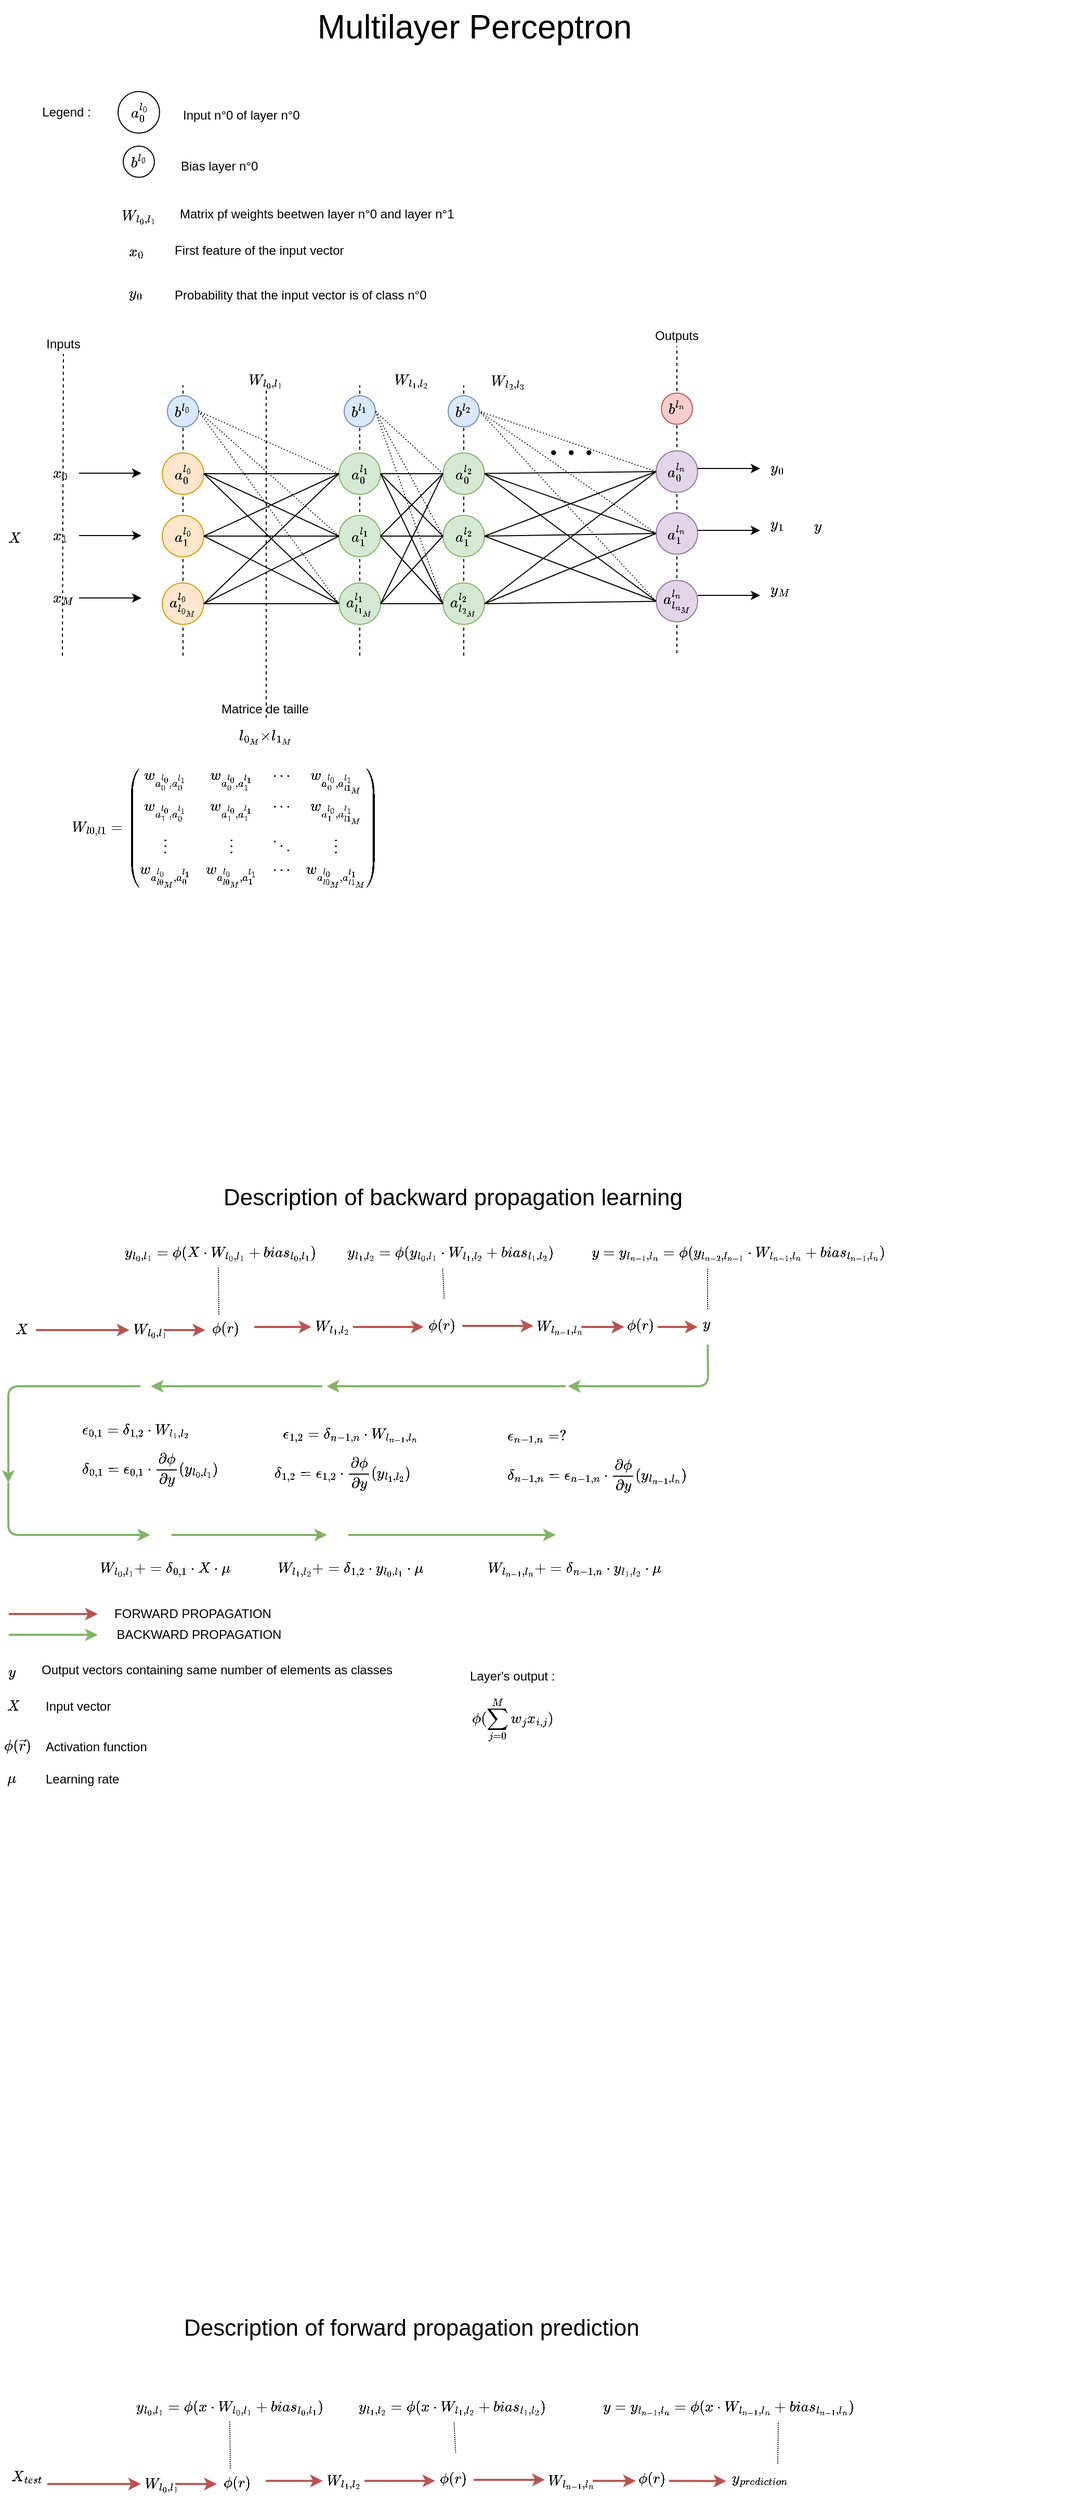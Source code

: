 <mxfile version="12.0.0" type="device" pages="1"><diagram id="qkWqabvN4PiYcVfPmbqy" name="Page-1"><mxGraphModel dx="712" dy="1477" grid="1" gridSize="10" guides="1" tooltips="1" connect="1" arrows="1" fold="1" page="1" pageScale="1" pageWidth="850" pageHeight="1100" math="1" shadow="0"><root><mxCell id="0"/><mxCell id="1" parent="0"/><mxCell id="T4-kVo7avTGP61vdLJUo-23" value="" style="endArrow=none;dashed=1;html=1;" parent="1" edge="1"><mxGeometry width="50" height="50" relative="1" as="geometry"><mxPoint x="182" y="-462.5" as="sourcePoint"/><mxPoint x="182" y="-722.5" as="targetPoint"/></mxGeometry></mxCell><mxCell id="T4-kVo7avTGP61vdLJUo-3" value="Multilayer Perceptron" style="text;html=1;strokeColor=none;fillColor=none;align=center;verticalAlign=middle;whiteSpace=wrap;rounded=0;fontSize=32;" parent="1" vertex="1"><mxGeometry x="255" y="-1092.5" width="415" height="50" as="geometry"/></mxCell><mxCell id="T4-kVo7avTGP61vdLJUo-12" value="" style="endArrow=classic;html=1;" parent="1" edge="1"><mxGeometry width="50" height="50" relative="1" as="geometry"><mxPoint x="82" y="-638" as="sourcePoint"/><mxPoint x="142" y="-638" as="targetPoint"/></mxGeometry></mxCell><mxCell id="T4-kVo7avTGP61vdLJUo-13" value="&lt;div&gt;$$x_{0}$$&lt;/div&gt;" style="text;html=1;spacing=5;spacingTop=-10;whiteSpace=wrap;overflow=hidden;fillColor=none;strokeColor=none;shadow=0;rounded=0;verticalAlign=middle" parent="1" vertex="1"><mxGeometry x="52" y="-652.5" width="30" height="30" as="geometry"/></mxCell><mxCell id="T4-kVo7avTGP61vdLJUo-14" value="" style="endArrow=classic;html=1;" parent="1" edge="1"><mxGeometry width="50" height="50" relative="1" as="geometry"><mxPoint x="82" y="-578" as="sourcePoint"/><mxPoint x="142" y="-578" as="targetPoint"/></mxGeometry></mxCell><mxCell id="T4-kVo7avTGP61vdLJUo-15" value="&lt;div&gt;$$x_{1}$$&lt;/div&gt;" style="text;html=1;spacing=5;spacingTop=-10;whiteSpace=wrap;overflow=hidden;fillColor=none;strokeColor=none;shadow=0;rounded=0;verticalAlign=middle" parent="1" vertex="1"><mxGeometry x="52" y="-592.5" width="30" height="30" as="geometry"/></mxCell><mxCell id="T4-kVo7avTGP61vdLJUo-16" value="" style="endArrow=classic;html=1;" parent="1" edge="1"><mxGeometry width="50" height="50" relative="1" as="geometry"><mxPoint x="82" y="-518" as="sourcePoint"/><mxPoint x="142" y="-518" as="targetPoint"/></mxGeometry></mxCell><mxCell id="T4-kVo7avTGP61vdLJUo-17" value="&lt;div&gt;$$x_{M}$$&lt;/div&gt;" style="text;html=1;spacing=5;spacingTop=-10;whiteSpace=wrap;overflow=hidden;fillColor=none;strokeColor=none;shadow=0;rounded=0;verticalAlign=middle" parent="1" vertex="1"><mxGeometry x="52" y="-532.5" width="30" height="30" as="geometry"/></mxCell><mxCell id="T4-kVo7avTGP61vdLJUo-18" value="$$a_0^{l_0}$$" style="ellipse;whiteSpace=wrap;html=1;aspect=fixed;fillColor=#ffe6cc;strokeColor=#d79b00;" parent="1" vertex="1"><mxGeometry x="162" y="-657.5" width="40" height="40" as="geometry"/></mxCell><mxCell id="T4-kVo7avTGP61vdLJUo-20" value="$$a_1^{l_0}$$" style="ellipse;whiteSpace=wrap;html=1;aspect=fixed;fillColor=#ffe6cc;strokeColor=#d79b00;" parent="1" vertex="1"><mxGeometry x="162" y="-597.5" width="40" height="40" as="geometry"/></mxCell><mxCell id="T4-kVo7avTGP61vdLJUo-21" value="&lt;div&gt;$$a_{l_{0_M}}^{l_0}$$&lt;/div&gt;" style="ellipse;whiteSpace=wrap;html=1;aspect=fixed;fillColor=#ffe6cc;strokeColor=#d79b00;" parent="1" vertex="1"><mxGeometry x="162" y="-532.5" width="40" height="40" as="geometry"/></mxCell><mxCell id="T4-kVo7avTGP61vdLJUo-22" value="$$b^{l_0}$$" style="ellipse;whiteSpace=wrap;html=1;aspect=fixed;fillColor=#dae8fc;strokeColor=#6c8ebf;" parent="1" vertex="1"><mxGeometry x="167" y="-712.5" width="30" height="30" as="geometry"/></mxCell><mxCell id="T4-kVo7avTGP61vdLJUo-24" value="$$W_{l_0,l_1}$$" style="text;html=1;strokeColor=none;fillColor=none;align=center;verticalAlign=middle;whiteSpace=wrap;rounded=0;" parent="1" vertex="1"><mxGeometry x="242" y="-737.5" width="40" height="20" as="geometry"/></mxCell><mxCell id="T4-kVo7avTGP61vdLJUo-25" value="" style="endArrow=none;dashed=1;html=1;" parent="1" edge="1"><mxGeometry width="50" height="50" relative="1" as="geometry"><mxPoint x="352" y="-462.5" as="sourcePoint"/><mxPoint x="352" y="-722.5" as="targetPoint"/></mxGeometry></mxCell><mxCell id="T4-kVo7avTGP61vdLJUo-26" value="$$a_0^{l_1}$$" style="ellipse;whiteSpace=wrap;html=1;aspect=fixed;fillColor=#d5e8d4;strokeColor=#82b366;" parent="1" vertex="1"><mxGeometry x="332" y="-657.5" width="40" height="40" as="geometry"/></mxCell><mxCell id="T4-kVo7avTGP61vdLJUo-27" value="$$a_1^{l_1}$$" style="ellipse;whiteSpace=wrap;html=1;aspect=fixed;fillColor=#d5e8d4;strokeColor=#82b366;" parent="1" vertex="1"><mxGeometry x="332" y="-597.5" width="40" height="40" as="geometry"/></mxCell><mxCell id="T4-kVo7avTGP61vdLJUo-28" value="&lt;div&gt;$$a_{l_{1_M}}^{l_1}$$&lt;/div&gt;" style="ellipse;whiteSpace=wrap;html=1;aspect=fixed;fillColor=#d5e8d4;strokeColor=#82b366;" parent="1" vertex="1"><mxGeometry x="332" y="-532.5" width="40" height="40" as="geometry"/></mxCell><mxCell id="T4-kVo7avTGP61vdLJUo-29" value="$$b^{l_1}$$" style="ellipse;whiteSpace=wrap;html=1;aspect=fixed;fillColor=#dae8fc;strokeColor=#6c8ebf;" parent="1" vertex="1"><mxGeometry x="337" y="-712.5" width="30" height="30" as="geometry"/></mxCell><mxCell id="T4-kVo7avTGP61vdLJUo-30" value="$$W_{l_1,l_2}$$" style="text;html=1;strokeColor=none;fillColor=none;align=center;verticalAlign=middle;whiteSpace=wrap;rounded=0;" parent="1" vertex="1"><mxGeometry x="382" y="-737.5" width="40" height="20" as="geometry"/></mxCell><mxCell id="T4-kVo7avTGP61vdLJUo-31" value="" style="endArrow=none;dashed=1;html=1;" parent="1" edge="1"><mxGeometry width="50" height="50" relative="1" as="geometry"><mxPoint x="452" y="-462.5" as="sourcePoint"/><mxPoint x="452" y="-722.5" as="targetPoint"/></mxGeometry></mxCell><mxCell id="T4-kVo7avTGP61vdLJUo-32" value="$$a_0^{l_2}$$" style="ellipse;whiteSpace=wrap;html=1;aspect=fixed;fillColor=#d5e8d4;strokeColor=#82b366;" parent="1" vertex="1"><mxGeometry x="432" y="-657.5" width="40" height="40" as="geometry"/></mxCell><mxCell id="T4-kVo7avTGP61vdLJUo-33" value="$$a_1^{l_2}$$" style="ellipse;whiteSpace=wrap;html=1;aspect=fixed;fillColor=#d5e8d4;strokeColor=#82b366;" parent="1" vertex="1"><mxGeometry x="432" y="-597.5" width="40" height="40" as="geometry"/></mxCell><mxCell id="T4-kVo7avTGP61vdLJUo-34" value="&lt;div&gt;$$a_{l_{2_M}}^{l_2}$$&lt;/div&gt;" style="ellipse;whiteSpace=wrap;html=1;aspect=fixed;fillColor=#d5e8d4;strokeColor=#82b366;" parent="1" vertex="1"><mxGeometry x="432" y="-532.5" width="40" height="40" as="geometry"/></mxCell><mxCell id="T4-kVo7avTGP61vdLJUo-35" value="$$b^{l_2}$$" style="ellipse;whiteSpace=wrap;html=1;aspect=fixed;fillColor=#dae8fc;strokeColor=#6c8ebf;" parent="1" vertex="1"><mxGeometry x="437" y="-712.5" width="30" height="30" as="geometry"/></mxCell><mxCell id="T4-kVo7avTGP61vdLJUo-36" value="&lt;div&gt;$$W_{l_2,l_3}$$&lt;/div&gt;" style="text;html=1;strokeColor=none;fillColor=none;align=center;verticalAlign=middle;whiteSpace=wrap;rounded=0;" parent="1" vertex="1"><mxGeometry x="474.5" y="-736.5" width="40" height="20" as="geometry"/></mxCell><mxCell id="T4-kVo7avTGP61vdLJUo-37" value="" style="endArrow=none;dashed=1;html=1;entryX=0.5;entryY=1;entryDx=0;entryDy=0;" parent="1" target="T4-kVo7avTGP61vdLJUo-45" edge="1"><mxGeometry width="50" height="50" relative="1" as="geometry"><mxPoint x="657" y="-465" as="sourcePoint"/><mxPoint x="657" y="-725" as="targetPoint"/></mxGeometry></mxCell><mxCell id="T4-kVo7avTGP61vdLJUo-38" value="$$a_0^{l_n}$$" style="ellipse;whiteSpace=wrap;html=1;aspect=fixed;fillColor=#e1d5e7;strokeColor=#9673a6;" parent="1" vertex="1"><mxGeometry x="637" y="-659.5" width="40" height="40" as="geometry"/></mxCell><mxCell id="T4-kVo7avTGP61vdLJUo-39" value="$$a_1^{l_n}$$" style="ellipse;whiteSpace=wrap;html=1;aspect=fixed;fillColor=#e1d5e7;strokeColor=#9673a6;" parent="1" vertex="1"><mxGeometry x="637" y="-600" width="40" height="40" as="geometry"/></mxCell><mxCell id="T4-kVo7avTGP61vdLJUo-40" value="&lt;div&gt;$$a_{l_{n_M}}^{l_n}$$&lt;/div&gt;" style="ellipse;whiteSpace=wrap;html=1;aspect=fixed;fillColor=#e1d5e7;strokeColor=#9673a6;" parent="1" vertex="1"><mxGeometry x="637" y="-535" width="40" height="40" as="geometry"/></mxCell><mxCell id="T4-kVo7avTGP61vdLJUo-41" value="$$b^{l_n}$$" style="ellipse;whiteSpace=wrap;html=1;aspect=fixed;fillColor=#f8cecc;strokeColor=#b85450;" parent="1" vertex="1"><mxGeometry x="642" y="-715" width="30" height="30" as="geometry"/></mxCell><mxCell id="T4-kVo7avTGP61vdLJUo-44" value="Inputs" style="text;html=1;strokeColor=none;fillColor=none;align=center;verticalAlign=middle;whiteSpace=wrap;rounded=0;" parent="1" vertex="1"><mxGeometry x="47" y="-772.5" width="40" height="20" as="geometry"/></mxCell><mxCell id="T4-kVo7avTGP61vdLJUo-45" value="Outputs" style="text;html=1;strokeColor=none;fillColor=none;align=center;verticalAlign=middle;whiteSpace=wrap;rounded=0;" parent="1" vertex="1"><mxGeometry x="637" y="-780" width="40" height="20" as="geometry"/></mxCell><mxCell id="T4-kVo7avTGP61vdLJUo-48" value="" style="endArrow=none;dashed=1;html=1;entryX=0.5;entryY=1;entryDx=0;entryDy=0;" parent="1" target="T4-kVo7avTGP61vdLJUo-44" edge="1"><mxGeometry width="50" height="50" relative="1" as="geometry"><mxPoint x="66" y="-462.5" as="sourcePoint"/><mxPoint x="66" y="-722.5" as="targetPoint"/></mxGeometry></mxCell><mxCell id="T4-kVo7avTGP61vdLJUo-49" value="" style="endArrow=none;dashed=1;html=1;dashPattern=1 2;entryX=1;entryY=0.5;entryDx=0;entryDy=0;exitX=0;exitY=0.5;exitDx=0;exitDy=0;" parent="1" source="T4-kVo7avTGP61vdLJUo-26" target="T4-kVo7avTGP61vdLJUo-22" edge="1"><mxGeometry width="50" height="50" relative="1" as="geometry"><mxPoint x="42" y="-392.5" as="sourcePoint"/><mxPoint x="92" y="-442.5" as="targetPoint"/></mxGeometry></mxCell><mxCell id="T4-kVo7avTGP61vdLJUo-50" value="" style="endArrow=none;dashed=1;html=1;dashPattern=1 2;entryX=1;entryY=0.5;entryDx=0;entryDy=0;exitX=0;exitY=0.5;exitDx=0;exitDy=0;" parent="1" source="T4-kVo7avTGP61vdLJUo-27" target="T4-kVo7avTGP61vdLJUo-22" edge="1"><mxGeometry width="50" height="50" relative="1" as="geometry"><mxPoint x="342" y="-627.5" as="sourcePoint"/><mxPoint x="207" y="-687.5" as="targetPoint"/></mxGeometry></mxCell><mxCell id="T4-kVo7avTGP61vdLJUo-51" value="" style="endArrow=none;dashed=1;html=1;dashPattern=1 2;entryX=1;entryY=0.5;entryDx=0;entryDy=0;exitX=0;exitY=0.5;exitDx=0;exitDy=0;" parent="1" source="T4-kVo7avTGP61vdLJUo-28" target="T4-kVo7avTGP61vdLJUo-22" edge="1"><mxGeometry width="50" height="50" relative="1" as="geometry"><mxPoint x="342" y="-567.5" as="sourcePoint"/><mxPoint x="207" y="-687.5" as="targetPoint"/></mxGeometry></mxCell><mxCell id="T4-kVo7avTGP61vdLJUo-52" value="" style="endArrow=none;html=1;entryX=0;entryY=0.5;entryDx=0;entryDy=0;exitX=1;exitY=0.5;exitDx=0;exitDy=0;" parent="1" source="T4-kVo7avTGP61vdLJUo-18" target="T4-kVo7avTGP61vdLJUo-26" edge="1"><mxGeometry width="50" height="50" relative="1" as="geometry"><mxPoint x="42" y="-392.5" as="sourcePoint"/><mxPoint x="92" y="-442.5" as="targetPoint"/></mxGeometry></mxCell><mxCell id="T4-kVo7avTGP61vdLJUo-53" value="" style="endArrow=none;html=1;entryX=0;entryY=0.5;entryDx=0;entryDy=0;exitX=1;exitY=0.5;exitDx=0;exitDy=0;" parent="1" source="T4-kVo7avTGP61vdLJUo-18" target="T4-kVo7avTGP61vdLJUo-27" edge="1"><mxGeometry width="50" height="50" relative="1" as="geometry"><mxPoint x="212" y="-627.5" as="sourcePoint"/><mxPoint x="342" y="-627.5" as="targetPoint"/></mxGeometry></mxCell><mxCell id="T4-kVo7avTGP61vdLJUo-54" value="" style="endArrow=none;html=1;entryX=0;entryY=0.5;entryDx=0;entryDy=0;exitX=1;exitY=0.5;exitDx=0;exitDy=0;" parent="1" source="T4-kVo7avTGP61vdLJUo-18" target="T4-kVo7avTGP61vdLJUo-28" edge="1"><mxGeometry width="50" height="50" relative="1" as="geometry"><mxPoint x="212" y="-627.5" as="sourcePoint"/><mxPoint x="342" y="-567.5" as="targetPoint"/></mxGeometry></mxCell><mxCell id="T4-kVo7avTGP61vdLJUo-55" value="" style="endArrow=none;html=1;entryX=0;entryY=0.5;entryDx=0;entryDy=0;" parent="1" source="T4-kVo7avTGP61vdLJUo-28" target="T4-kVo7avTGP61vdLJUo-34" edge="1"><mxGeometry width="50" height="50" relative="1" as="geometry"><mxPoint x="212" y="-627.5" as="sourcePoint"/><mxPoint x="342" y="-502.5" as="targetPoint"/></mxGeometry></mxCell><mxCell id="T4-kVo7avTGP61vdLJUo-58" value="" style="endArrow=none;html=1;exitX=1;exitY=0.5;exitDx=0;exitDy=0;" parent="1" source="T4-kVo7avTGP61vdLJUo-27" target="T4-kVo7avTGP61vdLJUo-33" edge="1"><mxGeometry width="50" height="50" relative="1" as="geometry"><mxPoint x="382.0" y="-502.5" as="sourcePoint"/><mxPoint x="422" y="-502.5" as="targetPoint"/></mxGeometry></mxCell><mxCell id="T4-kVo7avTGP61vdLJUo-59" value="" style="endArrow=none;html=1;exitX=1;exitY=0.5;exitDx=0;exitDy=0;entryX=0;entryY=0.5;entryDx=0;entryDy=0;" parent="1" source="T4-kVo7avTGP61vdLJUo-26" target="T4-kVo7avTGP61vdLJUo-32" edge="1"><mxGeometry width="50" height="50" relative="1" as="geometry"><mxPoint x="382.0" y="-567.5" as="sourcePoint"/><mxPoint x="422" y="-567.5" as="targetPoint"/></mxGeometry></mxCell><mxCell id="T4-kVo7avTGP61vdLJUo-60" value="" style="endArrow=none;html=1;exitX=1;exitY=0.5;exitDx=0;exitDy=0;entryX=0;entryY=0.5;entryDx=0;entryDy=0;" parent="1" source="T4-kVo7avTGP61vdLJUo-26" target="T4-kVo7avTGP61vdLJUo-33" edge="1"><mxGeometry width="50" height="50" relative="1" as="geometry"><mxPoint x="392.0" y="-557.5" as="sourcePoint"/><mxPoint x="432" y="-557.5" as="targetPoint"/></mxGeometry></mxCell><mxCell id="T4-kVo7avTGP61vdLJUo-61" value="" style="endArrow=none;html=1;exitX=1;exitY=0.5;exitDx=0;exitDy=0;entryX=0;entryY=0.5;entryDx=0;entryDy=0;" parent="1" source="T4-kVo7avTGP61vdLJUo-26" target="T4-kVo7avTGP61vdLJUo-34" edge="1"><mxGeometry width="50" height="50" relative="1" as="geometry"><mxPoint x="382.0" y="-627.5" as="sourcePoint"/><mxPoint x="422" y="-567.5" as="targetPoint"/></mxGeometry></mxCell><mxCell id="T4-kVo7avTGP61vdLJUo-62" value="" style="endArrow=none;html=1;exitX=1;exitY=0.5;exitDx=0;exitDy=0;entryX=0;entryY=0.5;entryDx=0;entryDy=0;" parent="1" source="T4-kVo7avTGP61vdLJUo-28" target="T4-kVo7avTGP61vdLJUo-33" edge="1"><mxGeometry width="50" height="50" relative="1" as="geometry"><mxPoint x="382.0" y="-627.5" as="sourcePoint"/><mxPoint x="422" y="-502.5" as="targetPoint"/></mxGeometry></mxCell><mxCell id="T4-kVo7avTGP61vdLJUo-63" value="" style="endArrow=none;html=1;exitX=1;exitY=0.5;exitDx=0;exitDy=0;entryX=0;entryY=0.5;entryDx=0;entryDy=0;" parent="1" source="T4-kVo7avTGP61vdLJUo-28" target="T4-kVo7avTGP61vdLJUo-32" edge="1"><mxGeometry width="50" height="50" relative="1" as="geometry"><mxPoint x="382.0" y="-502.5" as="sourcePoint"/><mxPoint x="422" y="-567.5" as="targetPoint"/></mxGeometry></mxCell><mxCell id="T4-kVo7avTGP61vdLJUo-64" value="" style="endArrow=none;html=1;exitX=1;exitY=0.5;exitDx=0;exitDy=0;entryX=0;entryY=0.5;entryDx=0;entryDy=0;" parent="1" source="T4-kVo7avTGP61vdLJUo-27" target="T4-kVo7avTGP61vdLJUo-32" edge="1"><mxGeometry width="50" height="50" relative="1" as="geometry"><mxPoint x="382.0" y="-502.5" as="sourcePoint"/><mxPoint x="422" y="-627.5" as="targetPoint"/></mxGeometry></mxCell><mxCell id="T4-kVo7avTGP61vdLJUo-65" value="" style="endArrow=none;html=1;exitX=1;exitY=0.5;exitDx=0;exitDy=0;entryX=0;entryY=0.5;entryDx=0;entryDy=0;" parent="1" source="T4-kVo7avTGP61vdLJUo-27" target="T4-kVo7avTGP61vdLJUo-34" edge="1"><mxGeometry width="50" height="50" relative="1" as="geometry"><mxPoint x="382.0" y="-567.5" as="sourcePoint"/><mxPoint x="422" y="-627.5" as="targetPoint"/></mxGeometry></mxCell><mxCell id="T4-kVo7avTGP61vdLJUo-66" value="" style="endArrow=none;dashed=1;html=1;dashPattern=1 2;entryX=1;entryY=0.5;entryDx=0;entryDy=0;exitX=0;exitY=0.5;exitDx=0;exitDy=0;" parent="1" source="T4-kVo7avTGP61vdLJUo-32" target="T4-kVo7avTGP61vdLJUo-29" edge="1"><mxGeometry width="50" height="50" relative="1" as="geometry"><mxPoint x="342.0" y="-627.5" as="sourcePoint"/><mxPoint x="207.0" y="-687.5" as="targetPoint"/></mxGeometry></mxCell><mxCell id="T4-kVo7avTGP61vdLJUo-67" value="" style="endArrow=none;dashed=1;html=1;dashPattern=1 2;entryX=1;entryY=0.5;entryDx=0;entryDy=0;exitX=0;exitY=0.5;exitDx=0;exitDy=0;" parent="1" source="T4-kVo7avTGP61vdLJUo-33" target="T4-kVo7avTGP61vdLJUo-29" edge="1"><mxGeometry width="50" height="50" relative="1" as="geometry"><mxPoint x="422" y="-627.5" as="sourcePoint"/><mxPoint x="377" y="-687.5" as="targetPoint"/></mxGeometry></mxCell><mxCell id="T4-kVo7avTGP61vdLJUo-68" value="" style="endArrow=none;dashed=1;html=1;dashPattern=1 2;entryX=1;entryY=0.5;entryDx=0;entryDy=0;exitX=0;exitY=0.5;exitDx=0;exitDy=0;" parent="1" source="T4-kVo7avTGP61vdLJUo-34" target="T4-kVo7avTGP61vdLJUo-29" edge="1"><mxGeometry width="50" height="50" relative="1" as="geometry"><mxPoint x="422" y="-567.5" as="sourcePoint"/><mxPoint x="377" y="-687.5" as="targetPoint"/></mxGeometry></mxCell><mxCell id="T4-kVo7avTGP61vdLJUo-78" value="$$W_{l0,l1} =&lt;br&gt; \begin{pmatrix}&lt;br&gt;  w_{a_0^{l_0},a_0^{l_1}} &amp;amp; w_{a_0^{l_0},a_1^{l_1}} &amp;amp; \cdots &amp;amp; w_{a_0^{l_0},a_{l1_M}^{l_1}} \\&lt;br&gt;w_{a_1^{l_0},a_0^{l_1}} &amp;amp; w_{a_1^{l_0},a_1^{l_1}} &amp;amp; \cdots &amp;amp; w_{a_1^{l_0},a_{l1_M}^{l_1}} \\&lt;br&gt;  \vdots  &amp;amp; \vdots  &amp;amp; \ddots &amp;amp; \vdots  \\&lt;br&gt;w_{a_{l0_M}^{l_0},a_0^{l_1}} &amp;amp; w_{a_{l0_M}^{l_0},a_1^{l_1}} &amp;amp; \cdots &amp;amp; w_{a_{l0_M}^{l_0},a_{l1_M}^{l_1}}&lt;br&gt; \end{pmatrix}$$" style="text;html=1;spacing=5;spacingTop=-10;whiteSpace=wrap;overflow=hidden;fillColor=none;strokeColor=none;shadow=0;rounded=0;verticalAlign=middle" parent="1" vertex="1"><mxGeometry x="70" y="-372.5" width="352" height="160" as="geometry"/></mxCell><mxCell id="T4-kVo7avTGP61vdLJUo-79" value="" style="endArrow=none;html=1;entryX=0.5;entryY=1;entryDx=0;entryDy=0;dashed=1;" parent="1" target="T4-kVo7avTGP61vdLJUo-24" edge="1"><mxGeometry width="50" height="50" relative="1" as="geometry"><mxPoint x="262" y="-402.5" as="sourcePoint"/><mxPoint x="92" y="-212.5" as="targetPoint"/></mxGeometry></mxCell><mxCell id="T4-kVo7avTGP61vdLJUo-80" value="Legend :" style="text;html=1;strokeColor=none;fillColor=none;align=center;verticalAlign=middle;whiteSpace=wrap;rounded=0;" parent="1" vertex="1"><mxGeometry x="39.5" y="-997.5" width="60" height="25" as="geometry"/></mxCell><mxCell id="T4-kVo7avTGP61vdLJUo-81" value="$$a_0^{l_0}$$" style="ellipse;whiteSpace=wrap;html=1;aspect=fixed;" parent="1" vertex="1"><mxGeometry x="119.5" y="-1005" width="40" height="40" as="geometry"/></mxCell><mxCell id="T4-kVo7avTGP61vdLJUo-82" value="Input n°0 of layer n°0" style="text;html=1;strokeColor=none;fillColor=none;align=left;verticalAlign=middle;whiteSpace=wrap;rounded=0;" parent="1" vertex="1"><mxGeometry x="179.5" y="-1000" width="155" height="35" as="geometry"/></mxCell><mxCell id="T4-kVo7avTGP61vdLJUo-84" value="Bias layer n°0" style="text;html=1;strokeColor=none;fillColor=none;align=left;verticalAlign=middle;whiteSpace=wrap;rounded=0;fontStyle=0" parent="1" vertex="1"><mxGeometry x="177.5" y="-951" width="155" height="35" as="geometry"/></mxCell><mxCell id="T4-kVo7avTGP61vdLJUo-85" value="$$b^{l_0}$$" style="ellipse;whiteSpace=wrap;html=1;aspect=fixed;" parent="1" vertex="1"><mxGeometry x="124.5" y="-952.5" width="30" height="30" as="geometry"/></mxCell><mxCell id="T4-kVo7avTGP61vdLJUo-86" value="$$W_{l_0,l_1}$$" style="text;html=1;strokeColor=none;fillColor=none;align=center;verticalAlign=middle;whiteSpace=wrap;rounded=0;" parent="1" vertex="1"><mxGeometry x="119.5" y="-895" width="40" height="20" as="geometry"/></mxCell><mxCell id="T4-kVo7avTGP61vdLJUo-87" value="Matrix pf weights beetwen layer n°0 and layer n°1" style="text;html=1;strokeColor=none;fillColor=none;align=left;verticalAlign=middle;whiteSpace=wrap;rounded=0;" parent="1" vertex="1"><mxGeometry x="176.5" y="-905" width="318" height="35" as="geometry"/></mxCell><mxCell id="T4-kVo7avTGP61vdLJUo-88" value="&lt;div&gt;$$x_{0}$$&lt;/div&gt;" style="text;html=1;spacing=5;spacingTop=-10;whiteSpace=wrap;overflow=hidden;fillColor=none;strokeColor=none;shadow=0;rounded=0;verticalAlign=middle" parent="1" vertex="1"><mxGeometry x="124.5" y="-865" width="30" height="30" as="geometry"/></mxCell><mxCell id="T4-kVo7avTGP61vdLJUo-91" value="First feature of the input vector" style="text;html=1;strokeColor=none;fillColor=none;align=left;verticalAlign=middle;whiteSpace=wrap;rounded=0;" parent="1" vertex="1"><mxGeometry x="171.5" y="-870" width="283" height="35" as="geometry"/></mxCell><mxCell id="T4-kVo7avTGP61vdLJUo-92" value="" style="endArrow=classic;html=1;" parent="1" edge="1"><mxGeometry width="50" height="50" relative="1" as="geometry"><mxPoint x="677" y="-642.5" as="sourcePoint"/><mxPoint x="737" y="-642.5" as="targetPoint"/></mxGeometry></mxCell><mxCell id="T4-kVo7avTGP61vdLJUo-93" value="" style="endArrow=classic;html=1;" parent="1" edge="1"><mxGeometry width="50" height="50" relative="1" as="geometry"><mxPoint x="677" y="-583" as="sourcePoint"/><mxPoint x="737" y="-583" as="targetPoint"/></mxGeometry></mxCell><mxCell id="T4-kVo7avTGP61vdLJUo-94" value="" style="endArrow=classic;html=1;" parent="1" edge="1"><mxGeometry width="50" height="50" relative="1" as="geometry"><mxPoint x="677" y="-520.5" as="sourcePoint"/><mxPoint x="737" y="-520.5" as="targetPoint"/></mxGeometry></mxCell><mxCell id="T4-kVo7avTGP61vdLJUo-95" value="&lt;div&gt;$$y_{0}$$&lt;/div&gt;" style="text;html=1;spacing=5;spacingTop=-10;whiteSpace=wrap;overflow=hidden;fillColor=none;strokeColor=none;shadow=0;rounded=0;verticalAlign=middle" parent="1" vertex="1"><mxGeometry x="742" y="-657.5" width="30" height="30" as="geometry"/></mxCell><mxCell id="T4-kVo7avTGP61vdLJUo-96" value="&lt;div&gt;$$y_{1}$$&lt;/div&gt;" style="text;html=1;spacing=5;spacingTop=-10;whiteSpace=wrap;overflow=hidden;fillColor=none;strokeColor=none;shadow=0;rounded=0;verticalAlign=middle" parent="1" vertex="1"><mxGeometry x="742" y="-603.5" width="35" height="36" as="geometry"/></mxCell><mxCell id="T4-kVo7avTGP61vdLJUo-97" value="&lt;div&gt;$$y_{M}$$&lt;/div&gt;" style="text;html=1;spacing=5;spacingTop=-10;whiteSpace=wrap;overflow=hidden;fillColor=none;strokeColor=none;shadow=0;rounded=0;verticalAlign=middle" parent="1" vertex="1"><mxGeometry x="742" y="-540.5" width="40" height="38" as="geometry"/></mxCell><mxCell id="T4-kVo7avTGP61vdLJUo-98" value="&lt;div&gt;$$y_{0}$$&lt;/div&gt;" style="text;html=1;spacing=5;spacingTop=-10;whiteSpace=wrap;overflow=hidden;fillColor=none;strokeColor=none;shadow=0;rounded=0;verticalAlign=middle" parent="1" vertex="1"><mxGeometry x="124.5" y="-825" width="30" height="30" as="geometry"/></mxCell><mxCell id="T4-kVo7avTGP61vdLJUo-99" value="Probability that the input vector is of class n°0" style="text;html=1;strokeColor=none;fillColor=none;align=left;verticalAlign=middle;whiteSpace=wrap;rounded=0;" parent="1" vertex="1"><mxGeometry x="171.5" y="-827" width="353" height="35" as="geometry"/></mxCell><mxCell id="T4-kVo7avTGP61vdLJUo-101" value="" style="endArrow=none;html=1;entryX=0;entryY=0.5;entryDx=0;entryDy=0;exitX=1;exitY=0.5;exitDx=0;exitDy=0;" parent="1" source="T4-kVo7avTGP61vdLJUo-20" target="T4-kVo7avTGP61vdLJUo-26" edge="1"><mxGeometry width="50" height="50" relative="1" as="geometry"><mxPoint x="212" y="-627.5" as="sourcePoint"/><mxPoint x="342" y="-502.5" as="targetPoint"/></mxGeometry></mxCell><mxCell id="T4-kVo7avTGP61vdLJUo-102" value="" style="endArrow=none;html=1;entryX=0;entryY=0.5;entryDx=0;entryDy=0;exitX=1;exitY=0.5;exitDx=0;exitDy=0;" parent="1" source="T4-kVo7avTGP61vdLJUo-20" target="T4-kVo7avTGP61vdLJUo-27" edge="1"><mxGeometry width="50" height="50" relative="1" as="geometry"><mxPoint x="212" y="-567.5" as="sourcePoint"/><mxPoint x="342" y="-627.5" as="targetPoint"/></mxGeometry></mxCell><mxCell id="T4-kVo7avTGP61vdLJUo-103" value="" style="endArrow=none;html=1;entryX=0;entryY=0.5;entryDx=0;entryDy=0;exitX=1;exitY=0.5;exitDx=0;exitDy=0;" parent="1" source="T4-kVo7avTGP61vdLJUo-20" target="T4-kVo7avTGP61vdLJUo-28" edge="1"><mxGeometry width="50" height="50" relative="1" as="geometry"><mxPoint x="212" y="-567.5" as="sourcePoint"/><mxPoint x="342" y="-567.5" as="targetPoint"/></mxGeometry></mxCell><mxCell id="T4-kVo7avTGP61vdLJUo-104" value="" style="endArrow=none;html=1;entryX=0;entryY=0.5;entryDx=0;entryDy=0;exitX=1;exitY=0.5;exitDx=0;exitDy=0;" parent="1" source="T4-kVo7avTGP61vdLJUo-21" target="T4-kVo7avTGP61vdLJUo-26" edge="1"><mxGeometry width="50" height="50" relative="1" as="geometry"><mxPoint x="212" y="-567.5" as="sourcePoint"/><mxPoint x="342" y="-502.5" as="targetPoint"/></mxGeometry></mxCell><mxCell id="T4-kVo7avTGP61vdLJUo-105" value="" style="endArrow=none;html=1;entryX=0;entryY=0.5;entryDx=0;entryDy=0;exitX=1;exitY=0.5;exitDx=0;exitDy=0;" parent="1" source="T4-kVo7avTGP61vdLJUo-21" target="T4-kVo7avTGP61vdLJUo-27" edge="1"><mxGeometry width="50" height="50" relative="1" as="geometry"><mxPoint x="212" y="-502.5" as="sourcePoint"/><mxPoint x="342" y="-627.5" as="targetPoint"/></mxGeometry></mxCell><mxCell id="T4-kVo7avTGP61vdLJUo-106" value="" style="endArrow=none;html=1;entryX=0;entryY=0.5;entryDx=0;entryDy=0;exitX=1;exitY=0.5;exitDx=0;exitDy=0;" parent="1" source="T4-kVo7avTGP61vdLJUo-21" target="T4-kVo7avTGP61vdLJUo-28" edge="1"><mxGeometry width="50" height="50" relative="1" as="geometry"><mxPoint x="212" y="-502.5" as="sourcePoint"/><mxPoint x="342" y="-567.5" as="targetPoint"/></mxGeometry></mxCell><mxCell id="T4-kVo7avTGP61vdLJUo-107" value="" style="endArrow=none;html=1;entryX=0;entryY=0.5;entryDx=0;entryDy=0;" parent="1" source="T4-kVo7avTGP61vdLJUo-32" target="T4-kVo7avTGP61vdLJUo-38" edge="1"><mxGeometry width="50" height="50" relative="1" as="geometry"><mxPoint x="472" y="-640" as="sourcePoint"/><mxPoint x="522" y="-639.5" as="targetPoint"/></mxGeometry></mxCell><mxCell id="T4-kVo7avTGP61vdLJUo-108" value="" style="endArrow=none;html=1;exitX=1;exitY=0.5;exitDx=0;exitDy=0;entryX=0;entryY=0.5;entryDx=0;entryDy=0;" parent="1" source="T4-kVo7avTGP61vdLJUo-32" target="T4-kVo7avTGP61vdLJUo-40" edge="1"><mxGeometry width="50" height="50" relative="1" as="geometry"><mxPoint x="472" y="-640" as="sourcePoint"/><mxPoint x="522" y="-592.5" as="targetPoint"/></mxGeometry></mxCell><mxCell id="T4-kVo7avTGP61vdLJUo-109" value="" style="endArrow=none;html=1;exitX=1;exitY=0.5;exitDx=0;exitDy=0;entryX=0;entryY=0.5;entryDx=0;entryDy=0;" parent="1" source="T4-kVo7avTGP61vdLJUo-32" target="T4-kVo7avTGP61vdLJUo-39" edge="1"><mxGeometry width="50" height="50" relative="1" as="geometry"><mxPoint x="472" y="-627.5" as="sourcePoint"/><mxPoint x="532" y="-502.5" as="targetPoint"/></mxGeometry></mxCell><mxCell id="T4-kVo7avTGP61vdLJUo-110" value="$$\cdots$$" style="text;html=1;strokeColor=none;fillColor=none;align=center;verticalAlign=middle;whiteSpace=wrap;rounded=0;fontSize=32;" parent="1" vertex="1"><mxGeometry x="529.5" y="-673" width="50" height="27" as="geometry"/></mxCell><mxCell id="T4-kVo7avTGP61vdLJUo-112" value="" style="endArrow=none;html=1;entryX=0;entryY=0.5;entryDx=0;entryDy=0;exitX=1;exitY=0.5;exitDx=0;exitDy=0;" parent="1" source="T4-kVo7avTGP61vdLJUo-33" target="T4-kVo7avTGP61vdLJUo-38" edge="1"><mxGeometry width="50" height="50" relative="1" as="geometry"><mxPoint x="481.999" y="-627.649" as="sourcePoint"/><mxPoint x="647.0" y="-629.5" as="targetPoint"/></mxGeometry></mxCell><mxCell id="T4-kVo7avTGP61vdLJUo-113" value="" style="endArrow=none;html=1;entryX=0;entryY=0.5;entryDx=0;entryDy=0;exitX=1;exitY=0.5;exitDx=0;exitDy=0;" parent="1" source="T4-kVo7avTGP61vdLJUo-33" target="T4-kVo7avTGP61vdLJUo-39" edge="1"><mxGeometry width="50" height="50" relative="1" as="geometry"><mxPoint x="482" y="-567.5" as="sourcePoint"/><mxPoint x="647.0" y="-629.5" as="targetPoint"/></mxGeometry></mxCell><mxCell id="T4-kVo7avTGP61vdLJUo-114" value="" style="endArrow=none;html=1;entryX=0;entryY=0.5;entryDx=0;entryDy=0;exitX=1;exitY=0.5;exitDx=0;exitDy=0;" parent="1" source="T4-kVo7avTGP61vdLJUo-33" target="T4-kVo7avTGP61vdLJUo-40" edge="1"><mxGeometry width="50" height="50" relative="1" as="geometry"><mxPoint x="482" y="-567.5" as="sourcePoint"/><mxPoint x="647.0" y="-570" as="targetPoint"/></mxGeometry></mxCell><mxCell id="T4-kVo7avTGP61vdLJUo-115" value="" style="endArrow=none;html=1;entryX=0;entryY=0.5;entryDx=0;entryDy=0;exitX=1;exitY=0.5;exitDx=0;exitDy=0;" parent="1" source="T4-kVo7avTGP61vdLJUo-34" target="T4-kVo7avTGP61vdLJUo-38" edge="1"><mxGeometry width="50" height="50" relative="1" as="geometry"><mxPoint x="482" y="-567.5" as="sourcePoint"/><mxPoint x="647.0" y="-505" as="targetPoint"/></mxGeometry></mxCell><mxCell id="T4-kVo7avTGP61vdLJUo-116" value="" style="endArrow=none;html=1;entryX=0;entryY=0.5;entryDx=0;entryDy=0;exitX=1;exitY=0.5;exitDx=0;exitDy=0;" parent="1" source="T4-kVo7avTGP61vdLJUo-34" target="T4-kVo7avTGP61vdLJUo-39" edge="1"><mxGeometry width="50" height="50" relative="1" as="geometry"><mxPoint x="482" y="-502.5" as="sourcePoint"/><mxPoint x="647.0" y="-629.5" as="targetPoint"/></mxGeometry></mxCell><mxCell id="T4-kVo7avTGP61vdLJUo-117" value="" style="endArrow=none;html=1;exitX=1;exitY=0.5;exitDx=0;exitDy=0;" parent="1" source="T4-kVo7avTGP61vdLJUo-34" target="T4-kVo7avTGP61vdLJUo-40" edge="1"><mxGeometry width="50" height="50" relative="1" as="geometry"><mxPoint x="482" y="-502.5" as="sourcePoint"/><mxPoint x="647.0" y="-570" as="targetPoint"/></mxGeometry></mxCell><mxCell id="T4-kVo7avTGP61vdLJUo-118" value="" style="endArrow=none;dashed=1;html=1;dashPattern=1 2;entryX=1;entryY=0.5;entryDx=0;entryDy=0;exitX=0;exitY=0.5;exitDx=0;exitDy=0;" parent="1" source="T4-kVo7avTGP61vdLJUo-40" target="T4-kVo7avTGP61vdLJUo-35" edge="1"><mxGeometry width="50" height="50" relative="1" as="geometry"><mxPoint x="442" y="-627.5" as="sourcePoint"/><mxPoint x="377" y="-687.5" as="targetPoint"/></mxGeometry></mxCell><mxCell id="T4-kVo7avTGP61vdLJUo-119" value="" style="endArrow=none;dashed=1;html=1;dashPattern=1 2;entryX=1;entryY=0.5;entryDx=0;entryDy=0;exitX=0;exitY=0.5;exitDx=0;exitDy=0;" parent="1" source="T4-kVo7avTGP61vdLJUo-39" target="T4-kVo7avTGP61vdLJUo-35" edge="1"><mxGeometry width="50" height="50" relative="1" as="geometry"><mxPoint x="647.0" y="-505" as="sourcePoint"/><mxPoint x="477" y="-687.5" as="targetPoint"/></mxGeometry></mxCell><mxCell id="T4-kVo7avTGP61vdLJUo-120" value="" style="endArrow=none;dashed=1;html=1;dashPattern=1 2;entryX=1;entryY=0.5;entryDx=0;entryDy=0;exitX=0;exitY=0.5;exitDx=0;exitDy=0;" parent="1" source="T4-kVo7avTGP61vdLJUo-38" target="T4-kVo7avTGP61vdLJUo-35" edge="1"><mxGeometry width="50" height="50" relative="1" as="geometry"><mxPoint x="647.0" y="-570" as="sourcePoint"/><mxPoint x="477" y="-687.5" as="targetPoint"/></mxGeometry></mxCell><mxCell id="T4-kVo7avTGP61vdLJUo-121" value="Matrice de taille $$l_{0_M} × l_{1_M}$$" style="text;html=1;strokeColor=none;fillColor=none;align=center;verticalAlign=middle;whiteSpace=wrap;rounded=0;fontSize=12;" parent="1" vertex="1"><mxGeometry x="148" y="-422.5" width="226" height="60" as="geometry"/></mxCell><mxCell id="T4-kVo7avTGP61vdLJUo-126" value="&lt;div&gt;$$X$$&lt;/div&gt;" style="text;html=1;spacing=5;spacingTop=-10;whiteSpace=wrap;overflow=hidden;fillColor=none;strokeColor=none;shadow=0;rounded=0;verticalAlign=middle" parent="1" vertex="1"><mxGeometry x="15.5" y="171" width="30" height="30" as="geometry"/></mxCell><mxCell id="T4-kVo7avTGP61vdLJUo-127" value="" style="endArrow=classic;html=1;strokeWidth=2;fillColor=#f8cecc;strokeColor=#b85450;entryX=0;entryY=0.5;entryDx=0;entryDy=0;" parent="1" target="T4-kVo7avTGP61vdLJUo-130" edge="1"><mxGeometry width="50" height="50" relative="1" as="geometry"><mxPoint x="40.5" y="186" as="sourcePoint"/><mxPoint x="60.5" y="183" as="targetPoint"/></mxGeometry></mxCell><mxCell id="T4-kVo7avTGP61vdLJUo-130" value="$$W_{l_0,l_1}$$" style="text;html=1;strokeColor=none;fillColor=none;align=center;verticalAlign=middle;whiteSpace=wrap;rounded=0;" parent="1" vertex="1"><mxGeometry x="130.5" y="176" width="40" height="20" as="geometry"/></mxCell><mxCell id="T4-kVo7avTGP61vdLJUo-131" value="" style="endArrow=classic;html=1;exitX=1;exitY=0.5;exitDx=0;exitDy=0;entryX=0;entryY=0.5;entryDx=0;entryDy=0;strokeWidth=2;fillColor=#f8cecc;strokeColor=#b85450;" parent="1" target="T4-kVo7avTGP61vdLJUo-132" edge="1"><mxGeometry width="50" height="50" relative="1" as="geometry"><mxPoint x="250.5" y="183" as="sourcePoint"/><mxPoint x="315.5" y="183" as="targetPoint"/></mxGeometry></mxCell><mxCell id="T4-kVo7avTGP61vdLJUo-132" value="$$W_{l_1,l_2}$$" style="text;html=1;strokeColor=none;fillColor=none;align=center;verticalAlign=middle;whiteSpace=wrap;rounded=0;" parent="1" vertex="1"><mxGeometry x="305.5" y="173" width="40" height="20" as="geometry"/></mxCell><mxCell id="T4-kVo7avTGP61vdLJUo-133" value="&lt;div&gt;$$W_{l_{n-1},l_n}$$&lt;/div&gt;" style="text;html=1;strokeColor=none;fillColor=none;align=center;verticalAlign=middle;whiteSpace=wrap;rounded=0;" parent="1" vertex="1"><mxGeometry x="525" y="173" width="40" height="20" as="geometry"/></mxCell><mxCell id="T4-kVo7avTGP61vdLJUo-134" value="" style="endArrow=classic;html=1;exitX=1;exitY=0.5;exitDx=0;exitDy=0;strokeWidth=2;fillColor=#f8cecc;strokeColor=#b85450;entryX=-0.025;entryY=1.175;entryDx=0;entryDy=0;entryPerimeter=0;" parent="1" source="T4-kVo7avTGP61vdLJUo-132" target="6H0MOfAFPUbkt74Pt8QO-8" edge="1"><mxGeometry width="50" height="50" relative="1" as="geometry"><mxPoint x="331.5" y="193" as="sourcePoint"/><mxPoint x="390.5" y="183" as="targetPoint"/></mxGeometry></mxCell><mxCell id="T4-kVo7avTGP61vdLJUo-137" value="" style="endArrow=classic;html=1;exitX=1;exitY=0.5;exitDx=0;exitDy=0;strokeWidth=2;fillColor=#f8cecc;strokeColor=#b85450;" parent="1" source="T4-kVo7avTGP61vdLJUo-133" edge="1"><mxGeometry width="50" height="50" relative="1" as="geometry"><mxPoint x="592.5" y="182.5" as="sourcePoint"/><mxPoint x="606.5" y="183" as="targetPoint"/></mxGeometry></mxCell><mxCell id="T4-kVo7avTGP61vdLJUo-138" value="&lt;div&gt;$$y$$&lt;/div&gt;" style="text;html=1;spacing=5;spacingTop=-10;whiteSpace=wrap;overflow=hidden;fillColor=none;strokeColor=none;shadow=0;rounded=0;verticalAlign=middle" parent="1" vertex="1"><mxGeometry x="677" y="166" width="19" height="34" as="geometry"/></mxCell><mxCell id="T4-kVo7avTGP61vdLJUo-139" value="" style="endArrow=classic;html=1;fontSize=12;fillColor=#d5e8d4;strokeColor=#82b366;strokeWidth=2;" parent="1" source="T4-kVo7avTGP61vdLJUo-138" edge="1"><mxGeometry width="50" height="50" relative="1" as="geometry"><mxPoint x="686.5" y="202" as="sourcePoint"/><mxPoint x="552" y="240" as="targetPoint"/><Array as="points"><mxPoint x="687" y="240"/></Array></mxGeometry></mxCell><mxCell id="T4-kVo7avTGP61vdLJUo-140" value="" style="endArrow=classic;html=1;fontSize=12;fillColor=#d5e8d4;strokeColor=#82b366;strokeWidth=2;" parent="1" edge="1"><mxGeometry width="50" height="50" relative="1" as="geometry"><mxPoint x="550" y="240" as="sourcePoint"/><mxPoint x="320" y="240" as="targetPoint"/><Array as="points"><mxPoint x="550" y="240"/></Array></mxGeometry></mxCell><mxCell id="T4-kVo7avTGP61vdLJUo-141" value="" style="endArrow=classic;html=1;fontSize=12;fillColor=#d5e8d4;strokeColor=#82b366;strokeWidth=2;" parent="1" edge="1"><mxGeometry width="50" height="50" relative="1" as="geometry"><mxPoint x="316" y="240" as="sourcePoint"/><mxPoint x="151" y="240" as="targetPoint"/><Array as="points"/></mxGeometry></mxCell><mxCell id="T4-kVo7avTGP61vdLJUo-154" value="$$\delta_{n-1,n} = \epsilon_{n-1,n} \cdot \frac{\partial \phi}{\partial y}(y_{l_{n-1},l_n})$$" style="text;html=1;resizable=0;points=[];autosize=1;align=left;verticalAlign=top;spacingTop=-4;fontSize=12;" parent="1" vertex="1"><mxGeometry x="491.5" y="295" width="480" height="20" as="geometry"/></mxCell><mxCell id="T4-kVo7avTGP61vdLJUo-157" value="$$W_{l_0,l_1} += \delta_{0,1} \cdot X \cdot \mu$$" style="text;html=1;resizable=0;points=[];autosize=1;align=left;verticalAlign=top;spacingTop=-4;fontSize=12;" parent="1" vertex="1"><mxGeometry x="99.5" y="393" width="280" height="20" as="geometry"/></mxCell><mxCell id="T4-kVo7avTGP61vdLJUo-159" value="$$\epsilon_{n-1,n} = ?$$" style="text;html=1;resizable=0;points=[];autosize=1;align=left;verticalAlign=top;spacingTop=-4;fontSize=12;" parent="1" vertex="1"><mxGeometry x="491.5" y="265.5" width="150" height="20" as="geometry"/></mxCell><mxCell id="T4-kVo7avTGP61vdLJUo-160" value="$$\epsilon_{1,2} = \delta_{n-1,n} \cdot W_{l_{n-1},l_n}$$" style="text;html=1;resizable=0;points=[];autosize=1;align=left;verticalAlign=top;spacingTop=-4;fontSize=12;" parent="1" vertex="1"><mxGeometry x="275.5" y="264" width="320" height="20" as="geometry"/></mxCell><mxCell id="T4-kVo7avTGP61vdLJUo-161" value="$$\delta_{1,2} = \epsilon_{1,2} \cdot \frac{\partial \phi}{\partial y}(y_{l_1,l_2})$$" style="text;html=1;resizable=0;points=[];autosize=1;align=left;verticalAlign=top;spacingTop=-4;fontSize=12;" parent="1" vertex="1"><mxGeometry x="268" y="292.5" width="440" height="20" as="geometry"/></mxCell><mxCell id="T4-kVo7avTGP61vdLJUo-162" value="$$\epsilon_{0,1} = \delta_{1,2} \cdot W_{l_1,l_2}$$" style="text;html=1;resizable=0;points=[];autosize=1;align=left;verticalAlign=top;spacingTop=-4;fontSize=12;" parent="1" vertex="1"><mxGeometry x="83" y="260" width="290" height="20" as="geometry"/></mxCell><mxCell id="T4-kVo7avTGP61vdLJUo-163" value="$$\delta_{0,1} = \epsilon_{0,1} \cdot \frac{\partial \phi}{\partial y}(y_{l_0,l_1})$$" style="text;html=1;resizable=0;points=[];autosize=1;align=left;verticalAlign=top;spacingTop=-4;fontSize=12;" parent="1" vertex="1"><mxGeometry x="83" y="288.5" width="440" height="20" as="geometry"/></mxCell><mxCell id="T4-kVo7avTGP61vdLJUo-166" value="" style="endArrow=classic;html=1;fontSize=12;fillColor=#d5e8d4;strokeColor=#82b366;strokeWidth=2;" parent="1" edge="1"><mxGeometry width="50" height="50" relative="1" as="geometry"><mxPoint x="14" y="333" as="sourcePoint"/><mxPoint x="151" y="383" as="targetPoint"/><Array as="points"><mxPoint x="14" y="383"/><mxPoint x="70.5" y="383"/><mxPoint x="150.5" y="383"/></Array></mxGeometry></mxCell><mxCell id="T4-kVo7avTGP61vdLJUo-169" value="$$W_{l_{n-1},l_n} += \delta_{n-1,n} \cdot y_{l_1,l_2} \cdot \mu$$" style="text;html=1;resizable=0;points=[];autosize=1;align=left;verticalAlign=top;spacingTop=-4;fontSize=12;" parent="1" vertex="1"><mxGeometry x="473" y="393" width="360" height="20" as="geometry"/></mxCell><mxCell id="T4-kVo7avTGP61vdLJUo-170" value="&lt;div&gt;$$y_{l_0,l_1} = \phi(X \cdot W_{l_0,l_1} + bias_{l_0,l_1})$$&lt;/div&gt;" style="text;html=1;fontSize=12;" parent="1" vertex="1"><mxGeometry x="123.5" y="86" width="185" height="40" as="geometry"/></mxCell><mxCell id="T4-kVo7avTGP61vdLJUo-174" value="" style="endArrow=none;html=1;strokeWidth=1;fontSize=12;exitX=0.5;exitY=0;exitDx=0;exitDy=0;entryX=0.5;entryY=1;entryDx=0;entryDy=0;dashed=1;dashPattern=1 1;" parent="1" target="T4-kVo7avTGP61vdLJUo-170" edge="1"><mxGeometry width="50" height="50" relative="1" as="geometry"><mxPoint x="216.5" y="171" as="sourcePoint"/><mxPoint x="291.5" y="128" as="targetPoint"/></mxGeometry></mxCell><mxCell id="T4-kVo7avTGP61vdLJUo-175" value="" style="endArrow=none;html=1;strokeWidth=1;fontSize=12;dashed=1;dashPattern=1 1;exitX=0.221;exitY=-0.19;exitDx=0;exitDy=0;exitPerimeter=0;" parent="1" source="6H0MOfAFPUbkt74Pt8QO-8" edge="1"><mxGeometry width="50" height="50" relative="1" as="geometry"><mxPoint x="429.5" y="173" as="sourcePoint"/><mxPoint x="431.604" y="126" as="targetPoint"/></mxGeometry></mxCell><mxCell id="T4-kVo7avTGP61vdLJUo-176" value="" style="endArrow=none;html=1;strokeWidth=1;fontSize=12;dashed=1;dashPattern=1 1;exitX=0.5;exitY=0;exitDx=0;exitDy=0;" parent="1" source="T4-kVo7avTGP61vdLJUo-138" target="6H0MOfAFPUbkt74Pt8QO-18" edge="1"><mxGeometry width="50" height="50" relative="1" as="geometry"><mxPoint x="622" y="171" as="sourcePoint"/><mxPoint x="621.5" y="118.5" as="targetPoint"/></mxGeometry></mxCell><mxCell id="T4-kVo7avTGP61vdLJUo-179" value="" style="endArrow=classic;html=1;fontSize=12;fillColor=#d5e8d4;strokeColor=#82b366;strokeWidth=2;" parent="1" edge="1"><mxGeometry width="50" height="50" relative="1" as="geometry"><mxPoint x="171" y="383" as="sourcePoint"/><mxPoint x="321" y="383" as="targetPoint"/><Array as="points"><mxPoint x="170.5" y="383"/><mxPoint x="320.5" y="383"/></Array></mxGeometry></mxCell><mxCell id="T4-kVo7avTGP61vdLJUo-180" value="" style="endArrow=classic;html=1;fontSize=12;fillColor=#d5e8d4;strokeColor=#82b366;strokeWidth=2;" parent="1" edge="1"><mxGeometry width="50" height="50" relative="1" as="geometry"><mxPoint x="341" y="383" as="sourcePoint"/><mxPoint x="541" y="383" as="targetPoint"/><Array as="points"><mxPoint x="340.5" y="383"/><mxPoint x="540.5" y="383"/></Array></mxGeometry></mxCell><mxCell id="6H0MOfAFPUbkt74Pt8QO-6" value="$$\phi(r)$$" style="text;html=1;resizable=0;points=[];autosize=1;align=left;verticalAlign=top;spacingTop=-4;" parent="1" vertex="1"><mxGeometry x="207.5" y="163" width="80" height="20" as="geometry"/></mxCell><mxCell id="6H0MOfAFPUbkt74Pt8QO-7" value="" style="endArrow=classic;html=1;strokeWidth=2;fillColor=#f8cecc;strokeColor=#b85450;exitX=1;exitY=0.5;exitDx=0;exitDy=0;" parent="1" edge="1"><mxGeometry width="50" height="50" relative="1" as="geometry"><mxPoint x="163.5" y="186" as="sourcePoint"/><mxPoint x="203.5" y="186" as="targetPoint"/></mxGeometry></mxCell><mxCell id="6H0MOfAFPUbkt74Pt8QO-8" value="$$\phi(r)$$" style="text;html=1;resizable=0;points=[];autosize=1;align=left;verticalAlign=top;spacingTop=-4;" parent="1" vertex="1"><mxGeometry x="415.5" y="159.5" width="80" height="20" as="geometry"/></mxCell><mxCell id="6H0MOfAFPUbkt74Pt8QO-9" value="" style="endArrow=classic;html=1;strokeWidth=2;fillColor=#f8cecc;strokeColor=#b85450;exitX=0.438;exitY=1.125;exitDx=0;exitDy=0;exitPerimeter=0;" parent="1" source="6H0MOfAFPUbkt74Pt8QO-8" edge="1"><mxGeometry width="50" height="50" relative="1" as="geometry"><mxPoint x="459" y="182" as="sourcePoint"/><mxPoint x="519" y="182" as="targetPoint"/></mxGeometry></mxCell><mxCell id="6H0MOfAFPUbkt74Pt8QO-10" value="$$\phi(r)$$" style="text;html=1;resizable=0;points=[];autosize=1;align=left;verticalAlign=top;spacingTop=-4;" parent="1" vertex="1"><mxGeometry x="606.5" y="159.5" width="80" height="20" as="geometry"/></mxCell><mxCell id="6H0MOfAFPUbkt74Pt8QO-11" value="" style="endArrow=classic;html=1;strokeWidth=2;fillColor=#f8cecc;strokeColor=#b85450;" parent="1" target="T4-kVo7avTGP61vdLJUo-138" edge="1"><mxGeometry width="50" height="50" relative="1" as="geometry"><mxPoint x="638.5" y="183" as="sourcePoint"/><mxPoint x="606.5" y="193" as="targetPoint"/></mxGeometry></mxCell><mxCell id="6H0MOfAFPUbkt74Pt8QO-15" value="&lt;div&gt;$$y_{l_1,l_2} = \phi(y_{l_0,l_1} \cdot W_{l_1,l_2} + bias_{l_1,l_2})$$&lt;/div&gt;" style="text;html=1;fontSize=12;" parent="1" vertex="1"><mxGeometry x="338" y="86" width="185" height="40" as="geometry"/></mxCell><mxCell id="6H0MOfAFPUbkt74Pt8QO-18" value="&lt;div&gt;$$y = y_{l_{n-1},l_n} = \phi(y_{l_{n-2},l_{n-1}} \cdot W_{l_{n-1},l_n} + bias_{l_{n-1},l_n})$$&lt;/div&gt;" style="text;html=1;fontSize=12;" parent="1" vertex="1"><mxGeometry x="572.5" y="86" width="228" height="40" as="geometry"/></mxCell><mxCell id="6H0MOfAFPUbkt74Pt8QO-19" value="$$W_{l_1,l_2} += \delta_{1,2} \cdot y_{l_0,l_1} \cdot \mu$$" style="text;html=1;resizable=0;points=[];autosize=1;align=left;verticalAlign=top;spacingTop=-4;fontSize=12;" parent="1" vertex="1"><mxGeometry x="270.5" y="393" width="330" height="20" as="geometry"/></mxCell><mxCell id="6H0MOfAFPUbkt74Pt8QO-20" value="" style="endArrow=classic;html=1;fontSize=12;fillColor=#d5e8d4;strokeColor=#82b366;strokeWidth=2;" parent="1" edge="1"><mxGeometry width="50" height="50" relative="1" as="geometry"><mxPoint x="141" y="240" as="sourcePoint"/><mxPoint x="14" y="333" as="targetPoint"/><Array as="points"><mxPoint x="14" y="240"/></Array></mxGeometry></mxCell><mxCell id="6H0MOfAFPUbkt74Pt8QO-44" value="$$X$$" style="text;html=1;resizable=0;points=[];autosize=1;align=left;verticalAlign=top;spacingTop=-4;" parent="1" vertex="1"><mxGeometry x="12" y="-597.5" width="50" height="20" as="geometry"/></mxCell><mxCell id="6H0MOfAFPUbkt74Pt8QO-45" value="$$y$$" style="text;html=1;resizable=0;points=[];autosize=1;align=left;verticalAlign=top;spacingTop=-4;" parent="1" vertex="1"><mxGeometry x="786.5" y="-609" width="50" height="20" as="geometry"/></mxCell><mxCell id="6H0MOfAFPUbkt74Pt8QO-47" value="" style="endArrow=classic;html=1;exitX=1;exitY=0.5;exitDx=0;exitDy=0;entryX=0;entryY=0.5;entryDx=0;entryDy=0;strokeWidth=2;fillColor=#f8cecc;strokeColor=#b85450;" parent="1" edge="1"><mxGeometry width="50" height="50" relative="1" as="geometry"><mxPoint x="14.5" y="459.059" as="sourcePoint"/><mxPoint x="100.0" y="459.059" as="targetPoint"/></mxGeometry></mxCell><mxCell id="6H0MOfAFPUbkt74Pt8QO-48" value="FORWARD PROPAGATION" style="text;html=1;resizable=0;points=[];align=center;verticalAlign=middle;labelBackgroundColor=#ffffff;fontSize=12;" parent="6H0MOfAFPUbkt74Pt8QO-47" vertex="1" connectable="0"><mxGeometry x="0.351" y="-2" relative="1" as="geometry"><mxPoint x="118" y="-2" as="offset"/></mxGeometry></mxCell><mxCell id="6H0MOfAFPUbkt74Pt8QO-49" value="" style="endArrow=classic;html=1;exitX=1;exitY=0.5;exitDx=0;exitDy=0;entryX=0;entryY=0.5;entryDx=0;entryDy=0;strokeWidth=2;fillColor=#d5e8d4;strokeColor=#82b366;" parent="1" edge="1"><mxGeometry width="50" height="50" relative="1" as="geometry"><mxPoint x="14.5" y="479.059" as="sourcePoint"/><mxPoint x="100.0" y="479.059" as="targetPoint"/></mxGeometry></mxCell><mxCell id="6H0MOfAFPUbkt74Pt8QO-50" value="BACKWARD PROPAGATION" style="text;html=1;resizable=0;points=[];align=center;verticalAlign=middle;labelBackgroundColor=#ffffff;fontSize=12;" parent="6H0MOfAFPUbkt74Pt8QO-49" vertex="1" connectable="0"><mxGeometry x="0.351" y="-2" relative="1" as="geometry"><mxPoint x="124" y="-2" as="offset"/></mxGeometry></mxCell><mxCell id="6H0MOfAFPUbkt74Pt8QO-51" value="$$\phi(\vec{r})$$" style="text;html=1;resizable=0;points=[];autosize=1;align=left;verticalAlign=top;spacingTop=-4;" parent="1" vertex="1"><mxGeometry x="8" y="563.059" width="110" height="20" as="geometry"/></mxCell><mxCell id="6H0MOfAFPUbkt74Pt8QO-52" value="&lt;div&gt;$$X$$&lt;/div&gt;" style="text;html=1;spacing=5;spacingTop=-10;whiteSpace=wrap;overflow=hidden;fillColor=none;strokeColor=none;shadow=0;rounded=0;verticalAlign=middle" parent="1" vertex="1"><mxGeometry x="8" y="533.059" width="30" height="30" as="geometry"/></mxCell><mxCell id="6H0MOfAFPUbkt74Pt8QO-53" value="Input vector" style="text;html=1;resizable=0;points=[];autosize=1;align=left;verticalAlign=top;spacingTop=-4;" parent="1" vertex="1"><mxGeometry x="48" y="538.059" width="80" height="20" as="geometry"/></mxCell><mxCell id="6H0MOfAFPUbkt74Pt8QO-54" value="$$y$$" style="text;html=1;resizable=0;points=[];autosize=1;align=left;verticalAlign=top;spacingTop=-4;" parent="1" vertex="1"><mxGeometry x="12" y="493.059" width="50" height="20" as="geometry"/></mxCell><mxCell id="6H0MOfAFPUbkt74Pt8QO-55" value="Output vectors containing same number of elements as classes" style="text;html=1;resizable=0;points=[];autosize=1;align=left;verticalAlign=top;spacingTop=-4;" parent="1" vertex="1"><mxGeometry x="43.5" y="503.059" width="360" height="20" as="geometry"/></mxCell><mxCell id="6H0MOfAFPUbkt74Pt8QO-56" value="Activation function" style="text;html=1;resizable=0;points=[];autosize=1;align=left;verticalAlign=top;spacingTop=-4;" parent="1" vertex="1"><mxGeometry x="48" y="577.059" width="110" height="20" as="geometry"/></mxCell><mxCell id="6H0MOfAFPUbkt74Pt8QO-57" value="&lt;div&gt;$$\mu$$&lt;/div&gt;" style="text;html=1;spacing=5;spacingTop=-10;whiteSpace=wrap;overflow=hidden;fillColor=none;strokeColor=none;shadow=0;rounded=0;verticalAlign=middle" parent="1" vertex="1"><mxGeometry x="8" y="603.059" width="30" height="30" as="geometry"/></mxCell><mxCell id="6H0MOfAFPUbkt74Pt8QO-58" value="Learning rate" style="text;html=1;resizable=0;points=[];autosize=1;align=left;verticalAlign=top;spacingTop=-4;" parent="1" vertex="1"><mxGeometry x="48" y="608.059" width="90" height="20" as="geometry"/></mxCell><mxCell id="6H0MOfAFPUbkt74Pt8QO-59" value="&lt;div&gt;Layer's output : $$ \phi(\sum\limits_{j=0}^{M} w_j x_{i,j})$$&lt;/div&gt;" style="text;html=1;spacing=5;spacingTop=-10;whiteSpace=wrap;overflow=hidden;fillColor=none;strokeColor=none;shadow=0;rounded=0;verticalAlign=middle" parent="1" vertex="1"><mxGeometry x="453" y="503" width="240" height="110" as="geometry"/></mxCell><mxCell id="6H0MOfAFPUbkt74Pt8QO-60" value="Description of backward propagation learning" style="text;html=1;resizable=0;points=[];autosize=1;align=left;verticalAlign=top;spacingTop=-4;fontSize=22;" parent="1" vertex="1"><mxGeometry x="218.5" y="43" width="260" height="20" as="geometry"/></mxCell><mxCell id="6H0MOfAFPUbkt74Pt8QO-61" value="Description of forward propagation prediction" style="text;html=1;resizable=0;points=[];autosize=1;align=left;verticalAlign=top;spacingTop=-4;fontSize=22;" parent="1" vertex="1"><mxGeometry x="180.5" y="1130" width="450" height="30" as="geometry"/></mxCell><mxCell id="6H0MOfAFPUbkt74Pt8QO-64" value="&lt;div&gt;$$X_{test}$$&lt;/div&gt;" style="text;html=1;spacing=5;spacingTop=-10;whiteSpace=wrap;overflow=hidden;fillColor=none;strokeColor=none;shadow=0;rounded=0;verticalAlign=middle" parent="1" vertex="1"><mxGeometry x="12" y="1274" width="45" height="36" as="geometry"/></mxCell><mxCell id="6H0MOfAFPUbkt74Pt8QO-65" value="" style="endArrow=classic;html=1;strokeWidth=2;fillColor=#f8cecc;strokeColor=#b85450;entryX=0;entryY=0.5;entryDx=0;entryDy=0;" parent="1" target="6H0MOfAFPUbkt74Pt8QO-66" edge="1"><mxGeometry width="50" height="50" relative="1" as="geometry"><mxPoint x="51.5" y="1295.618" as="sourcePoint"/><mxPoint x="71.5" y="1292.618" as="targetPoint"/></mxGeometry></mxCell><mxCell id="6H0MOfAFPUbkt74Pt8QO-66" value="$$W_{l_0,l_1}$$" style="text;html=1;strokeColor=none;fillColor=none;align=center;verticalAlign=middle;whiteSpace=wrap;rounded=0;" parent="1" vertex="1"><mxGeometry x="141.5" y="1285.618" width="40" height="20" as="geometry"/></mxCell><mxCell id="6H0MOfAFPUbkt74Pt8QO-67" value="" style="endArrow=classic;html=1;exitX=1;exitY=0.5;exitDx=0;exitDy=0;entryX=0;entryY=0.5;entryDx=0;entryDy=0;strokeWidth=2;fillColor=#f8cecc;strokeColor=#b85450;" parent="1" target="6H0MOfAFPUbkt74Pt8QO-68" edge="1"><mxGeometry width="50" height="50" relative="1" as="geometry"><mxPoint x="261.5" y="1292.618" as="sourcePoint"/><mxPoint x="326.5" y="1292.618" as="targetPoint"/></mxGeometry></mxCell><mxCell id="6H0MOfAFPUbkt74Pt8QO-68" value="$$W_{l_1,l_2}$$" style="text;html=1;strokeColor=none;fillColor=none;align=center;verticalAlign=middle;whiteSpace=wrap;rounded=0;" parent="1" vertex="1"><mxGeometry x="316.5" y="1282.618" width="40" height="20" as="geometry"/></mxCell><mxCell id="6H0MOfAFPUbkt74Pt8QO-69" value="&lt;div&gt;$$W_{l_{n-1},l_n}$$&lt;/div&gt;" style="text;html=1;strokeColor=none;fillColor=none;align=center;verticalAlign=middle;whiteSpace=wrap;rounded=0;" parent="1" vertex="1"><mxGeometry x="536" y="1282.618" width="40" height="20" as="geometry"/></mxCell><mxCell id="6H0MOfAFPUbkt74Pt8QO-70" value="" style="endArrow=classic;html=1;exitX=1;exitY=0.5;exitDx=0;exitDy=0;strokeWidth=2;fillColor=#f8cecc;strokeColor=#b85450;entryX=-0.025;entryY=1.175;entryDx=0;entryDy=0;entryPerimeter=0;" parent="1" source="6H0MOfAFPUbkt74Pt8QO-68" target="6H0MOfAFPUbkt74Pt8QO-79" edge="1"><mxGeometry width="50" height="50" relative="1" as="geometry"><mxPoint x="342.5" y="1302.618" as="sourcePoint"/><mxPoint x="401.5" y="1292.618" as="targetPoint"/></mxGeometry></mxCell><mxCell id="6H0MOfAFPUbkt74Pt8QO-71" value="" style="endArrow=classic;html=1;exitX=1;exitY=0.5;exitDx=0;exitDy=0;strokeWidth=2;fillColor=#f8cecc;strokeColor=#b85450;" parent="1" source="6H0MOfAFPUbkt74Pt8QO-69" edge="1"><mxGeometry width="50" height="50" relative="1" as="geometry"><mxPoint x="603.5" y="1292.118" as="sourcePoint"/><mxPoint x="617.5" y="1292.618" as="targetPoint"/></mxGeometry></mxCell><mxCell id="6H0MOfAFPUbkt74Pt8QO-72" value="&lt;div&gt;$$y_{prediction}$$&lt;/div&gt;" style="text;html=1;spacing=5;spacingTop=-10;whiteSpace=wrap;overflow=hidden;fillColor=none;strokeColor=none;shadow=0;rounded=0;verticalAlign=middle" parent="1" vertex="1"><mxGeometry x="704.5" y="1276" width="99" height="34" as="geometry"/></mxCell><mxCell id="6H0MOfAFPUbkt74Pt8QO-73" value="&lt;div&gt;$$y_{l_0,l_1} = \phi(x \cdot W_{l_0,l_1} + bias_{l_0,l_1})$$&lt;/div&gt;" style="text;html=1;fontSize=12;" parent="1" vertex="1"><mxGeometry x="134.5" y="1195.618" width="185" height="40" as="geometry"/></mxCell><mxCell id="6H0MOfAFPUbkt74Pt8QO-74" value="" style="endArrow=none;html=1;strokeWidth=1;fontSize=12;exitX=0.5;exitY=0;exitDx=0;exitDy=0;entryX=0.5;entryY=1;entryDx=0;entryDy=0;dashed=1;dashPattern=1 1;" parent="1" target="6H0MOfAFPUbkt74Pt8QO-73" edge="1"><mxGeometry width="50" height="50" relative="1" as="geometry"><mxPoint x="227.5" y="1280.618" as="sourcePoint"/><mxPoint x="302.5" y="1237.618" as="targetPoint"/></mxGeometry></mxCell><mxCell id="6H0MOfAFPUbkt74Pt8QO-75" value="" style="endArrow=none;html=1;strokeWidth=1;fontSize=12;dashed=1;dashPattern=1 1;exitX=0.221;exitY=-0.19;exitDx=0;exitDy=0;exitPerimeter=0;" parent="1" source="6H0MOfAFPUbkt74Pt8QO-79" edge="1"><mxGeometry width="50" height="50" relative="1" as="geometry"><mxPoint x="440.5" y="1282.618" as="sourcePoint"/><mxPoint x="442.604" y="1235.618" as="targetPoint"/></mxGeometry></mxCell><mxCell id="6H0MOfAFPUbkt74Pt8QO-76" value="" style="endArrow=none;html=1;strokeWidth=1;fontSize=12;dashed=1;dashPattern=1 1;exitX=0.5;exitY=0;exitDx=0;exitDy=0;entryX=0.75;entryY=1;entryDx=0;entryDy=0;" parent="1" source="6H0MOfAFPUbkt74Pt8QO-72" target="6H0MOfAFPUbkt74Pt8QO-84" edge="1"><mxGeometry width="50" height="50" relative="1" as="geometry"><mxPoint x="707" y="1250" as="sourcePoint"/><mxPoint x="632.5" y="1228.118" as="targetPoint"/></mxGeometry></mxCell><mxCell id="6H0MOfAFPUbkt74Pt8QO-77" value="$$\phi(r)$$" style="text;html=1;resizable=0;points=[];autosize=1;align=left;verticalAlign=top;spacingTop=-4;" parent="1" vertex="1"><mxGeometry x="218.5" y="1272.618" width="80" height="20" as="geometry"/></mxCell><mxCell id="6H0MOfAFPUbkt74Pt8QO-78" value="" style="endArrow=classic;html=1;strokeWidth=2;fillColor=#f8cecc;strokeColor=#b85450;exitX=1;exitY=0.5;exitDx=0;exitDy=0;" parent="1" edge="1"><mxGeometry width="50" height="50" relative="1" as="geometry"><mxPoint x="174.5" y="1295.618" as="sourcePoint"/><mxPoint x="214.5" y="1295.618" as="targetPoint"/></mxGeometry></mxCell><mxCell id="6H0MOfAFPUbkt74Pt8QO-79" value="$$\phi(r)$$" style="text;html=1;resizable=0;points=[];autosize=1;align=left;verticalAlign=top;spacingTop=-4;" parent="1" vertex="1"><mxGeometry x="426.5" y="1269.118" width="80" height="20" as="geometry"/></mxCell><mxCell id="6H0MOfAFPUbkt74Pt8QO-80" value="" style="endArrow=classic;html=1;strokeWidth=2;fillColor=#f8cecc;strokeColor=#b85450;exitX=0.438;exitY=1.125;exitDx=0;exitDy=0;exitPerimeter=0;" parent="1" source="6H0MOfAFPUbkt74Pt8QO-79" edge="1"><mxGeometry width="50" height="50" relative="1" as="geometry"><mxPoint x="470" y="1291.618" as="sourcePoint"/><mxPoint x="530" y="1291.618" as="targetPoint"/></mxGeometry></mxCell><mxCell id="6H0MOfAFPUbkt74Pt8QO-81" value="$$\phi(r)$$" style="text;html=1;resizable=0;points=[];autosize=1;align=left;verticalAlign=top;spacingTop=-4;" parent="1" vertex="1"><mxGeometry x="617.5" y="1269.118" width="80" height="20" as="geometry"/></mxCell><mxCell id="6H0MOfAFPUbkt74Pt8QO-82" value="" style="endArrow=classic;html=1;strokeWidth=2;fillColor=#f8cecc;strokeColor=#b85450;" parent="1" target="6H0MOfAFPUbkt74Pt8QO-72" edge="1"><mxGeometry width="50" height="50" relative="1" as="geometry"><mxPoint x="649.5" y="1292.618" as="sourcePoint"/><mxPoint x="617.5" y="1302.618" as="targetPoint"/></mxGeometry></mxCell><mxCell id="6H0MOfAFPUbkt74Pt8QO-83" value="&lt;div&gt;$$y_{l_1,l_2} = \phi(x \cdot W_{l_1,l_2} + bias_{l_1,l_2})$$&lt;/div&gt;" style="text;html=1;fontSize=12;" parent="1" vertex="1"><mxGeometry x="349" y="1195.618" width="185" height="40" as="geometry"/></mxCell><mxCell id="6H0MOfAFPUbkt74Pt8QO-84" value="&lt;div&gt;$$y = y_{l_{n-1},l_n} = \phi(x \cdot W_{l_{n-1},l_n} + bias_{l_{n-1},l_n})$$&lt;/div&gt;" style="text;html=1;fontSize=12;" parent="1" vertex="1"><mxGeometry x="583.5" y="1195.618" width="228" height="40" as="geometry"/></mxCell></root></mxGraphModel></diagram></mxfile>
